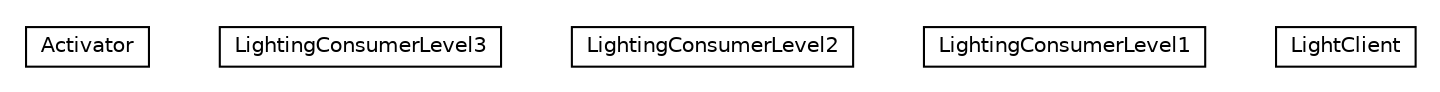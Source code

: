 #!/usr/local/bin/dot
#
# Class diagram 
# Generated by UMLGraph version R5_6-24-gf6e263 (http://www.umlgraph.org/)
#

digraph G {
	edge [fontname="Helvetica",fontsize=10,labelfontname="Helvetica",labelfontsize=10];
	node [fontname="Helvetica",fontsize=10,shape=plaintext];
	nodesep=0.25;
	ranksep=0.5;
	// org.universAAL.samples.lighting.client_regular.Activator
	c1242223 [label=<<table title="org.universAAL.samples.lighting.client_regular.Activator" border="0" cellborder="1" cellspacing="0" cellpadding="2" port="p" href="./Activator.html">
		<tr><td><table border="0" cellspacing="0" cellpadding="1">
<tr><td align="center" balign="center"> Activator </td></tr>
		</table></td></tr>
		</table>>, URL="./Activator.html", fontname="Helvetica", fontcolor="black", fontsize=10.0];
	// org.universAAL.samples.lighting.client_regular.LightingConsumerLevel3
	c1242224 [label=<<table title="org.universAAL.samples.lighting.client_regular.LightingConsumerLevel3" border="0" cellborder="1" cellspacing="0" cellpadding="2" port="p" href="./LightingConsumerLevel3.html">
		<tr><td><table border="0" cellspacing="0" cellpadding="1">
<tr><td align="center" balign="center"> LightingConsumerLevel3 </td></tr>
		</table></td></tr>
		</table>>, URL="./LightingConsumerLevel3.html", fontname="Helvetica", fontcolor="black", fontsize=10.0];
	// org.universAAL.samples.lighting.client_regular.LightingConsumerLevel2
	c1242225 [label=<<table title="org.universAAL.samples.lighting.client_regular.LightingConsumerLevel2" border="0" cellborder="1" cellspacing="0" cellpadding="2" port="p" href="./LightingConsumerLevel2.html">
		<tr><td><table border="0" cellspacing="0" cellpadding="1">
<tr><td align="center" balign="center"> LightingConsumerLevel2 </td></tr>
		</table></td></tr>
		</table>>, URL="./LightingConsumerLevel2.html", fontname="Helvetica", fontcolor="black", fontsize=10.0];
	// org.universAAL.samples.lighting.client_regular.LightingConsumerLevel1
	c1242226 [label=<<table title="org.universAAL.samples.lighting.client_regular.LightingConsumerLevel1" border="0" cellborder="1" cellspacing="0" cellpadding="2" port="p" href="./LightingConsumerLevel1.html">
		<tr><td><table border="0" cellspacing="0" cellpadding="1">
<tr><td align="center" balign="center"> LightingConsumerLevel1 </td></tr>
		</table></td></tr>
		</table>>, URL="./LightingConsumerLevel1.html", fontname="Helvetica", fontcolor="black", fontsize=10.0];
	// org.universAAL.samples.lighting.client_regular.LightClient
	c1242227 [label=<<table title="org.universAAL.samples.lighting.client_regular.LightClient" border="0" cellborder="1" cellspacing="0" cellpadding="2" port="p" href="./LightClient.html">
		<tr><td><table border="0" cellspacing="0" cellpadding="1">
<tr><td align="center" balign="center"> LightClient </td></tr>
		</table></td></tr>
		</table>>, URL="./LightClient.html", fontname="Helvetica", fontcolor="black", fontsize=10.0];
}

